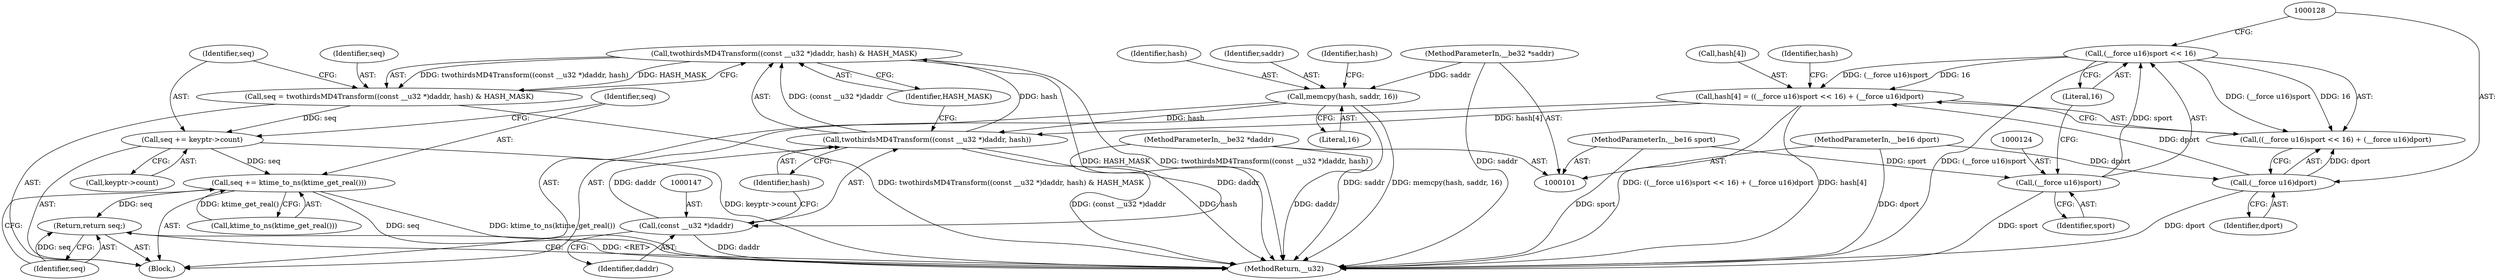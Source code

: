 digraph "1_linux_6e5714eaf77d79ae1c8b47e3e040ff5411b717ec_8@API" {
"1000144" [label="(Call,twothirdsMD4Transform((const __u32 *)daddr, hash) & HASH_MASK)"];
"1000145" [label="(Call,twothirdsMD4Transform((const __u32 *)daddr, hash))"];
"1000146" [label="(Call,(const __u32 *)daddr)"];
"1000103" [label="(MethodParameterIn,__be32 *daddr)"];
"1000113" [label="(Call,memcpy(hash, saddr, 16))"];
"1000102" [label="(MethodParameterIn,__be32 *saddr)"];
"1000117" [label="(Call,hash[4] = ((__force u16)sport << 16) + (__force u16)dport)"];
"1000122" [label="(Call,(__force u16)sport << 16)"];
"1000123" [label="(Call,(__force u16)sport)"];
"1000104" [label="(MethodParameterIn,__be16 sport)"];
"1000127" [label="(Call,(__force u16)dport)"];
"1000105" [label="(MethodParameterIn,__be16 dport)"];
"1000142" [label="(Call,seq = twothirdsMD4Transform((const __u32 *)daddr, hash) & HASH_MASK)"];
"1000151" [label="(Call,seq += keyptr->count)"];
"1000156" [label="(Call,seq += ktime_to_ns(ktime_get_real()))"];
"1000160" [label="(Return,return seq;)"];
"1000157" [label="(Identifier,seq)"];
"1000114" [label="(Identifier,hash)"];
"1000160" [label="(Return,return seq;)"];
"1000148" [label="(Identifier,daddr)"];
"1000143" [label="(Identifier,seq)"];
"1000146" [label="(Call,(const __u32 *)daddr)"];
"1000151" [label="(Call,seq += keyptr->count)"];
"1000123" [label="(Call,(__force u16)sport)"];
"1000113" [label="(Call,memcpy(hash, saddr, 16))"];
"1000125" [label="(Identifier,sport)"];
"1000117" [label="(Call,hash[4] = ((__force u16)sport << 16) + (__force u16)dport)"];
"1000104" [label="(MethodParameterIn,__be16 sport)"];
"1000133" [label="(Identifier,hash)"];
"1000145" [label="(Call,twothirdsMD4Transform((const __u32 *)daddr, hash))"];
"1000116" [label="(Literal,16)"];
"1000161" [label="(Identifier,seq)"];
"1000144" [label="(Call,twothirdsMD4Transform((const __u32 *)daddr, hash) & HASH_MASK)"];
"1000127" [label="(Call,(__force u16)dport)"];
"1000115" [label="(Identifier,saddr)"];
"1000142" [label="(Call,seq = twothirdsMD4Transform((const __u32 *)daddr, hash) & HASH_MASK)"];
"1000103" [label="(MethodParameterIn,__be32 *daddr)"];
"1000152" [label="(Identifier,seq)"];
"1000156" [label="(Call,seq += ktime_to_ns(ktime_get_real()))"];
"1000118" [label="(Call,hash[4])"];
"1000150" [label="(Identifier,HASH_MASK)"];
"1000158" [label="(Call,ktime_to_ns(ktime_get_real()))"];
"1000153" [label="(Call,keyptr->count)"];
"1000121" [label="(Call,((__force u16)sport << 16) + (__force u16)dport)"];
"1000119" [label="(Identifier,hash)"];
"1000129" [label="(Identifier,dport)"];
"1000162" [label="(MethodReturn,__u32)"];
"1000149" [label="(Identifier,hash)"];
"1000122" [label="(Call,(__force u16)sport << 16)"];
"1000126" [label="(Literal,16)"];
"1000105" [label="(MethodParameterIn,__be16 dport)"];
"1000106" [label="(Block,)"];
"1000102" [label="(MethodParameterIn,__be32 *saddr)"];
"1000144" -> "1000142"  [label="AST: "];
"1000144" -> "1000150"  [label="CFG: "];
"1000145" -> "1000144"  [label="AST: "];
"1000150" -> "1000144"  [label="AST: "];
"1000142" -> "1000144"  [label="CFG: "];
"1000144" -> "1000162"  [label="DDG: HASH_MASK"];
"1000144" -> "1000162"  [label="DDG: twothirdsMD4Transform((const __u32 *)daddr, hash)"];
"1000144" -> "1000142"  [label="DDG: twothirdsMD4Transform((const __u32 *)daddr, hash)"];
"1000144" -> "1000142"  [label="DDG: HASH_MASK"];
"1000145" -> "1000144"  [label="DDG: (const __u32 *)daddr"];
"1000145" -> "1000144"  [label="DDG: hash"];
"1000145" -> "1000149"  [label="CFG: "];
"1000146" -> "1000145"  [label="AST: "];
"1000149" -> "1000145"  [label="AST: "];
"1000150" -> "1000145"  [label="CFG: "];
"1000145" -> "1000162"  [label="DDG: (const __u32 *)daddr"];
"1000145" -> "1000162"  [label="DDG: hash"];
"1000146" -> "1000145"  [label="DDG: daddr"];
"1000113" -> "1000145"  [label="DDG: hash"];
"1000117" -> "1000145"  [label="DDG: hash[4]"];
"1000146" -> "1000148"  [label="CFG: "];
"1000147" -> "1000146"  [label="AST: "];
"1000148" -> "1000146"  [label="AST: "];
"1000149" -> "1000146"  [label="CFG: "];
"1000146" -> "1000162"  [label="DDG: daddr"];
"1000103" -> "1000146"  [label="DDG: daddr"];
"1000103" -> "1000101"  [label="AST: "];
"1000103" -> "1000162"  [label="DDG: daddr"];
"1000113" -> "1000106"  [label="AST: "];
"1000113" -> "1000116"  [label="CFG: "];
"1000114" -> "1000113"  [label="AST: "];
"1000115" -> "1000113"  [label="AST: "];
"1000116" -> "1000113"  [label="AST: "];
"1000119" -> "1000113"  [label="CFG: "];
"1000113" -> "1000162"  [label="DDG: saddr"];
"1000113" -> "1000162"  [label="DDG: memcpy(hash, saddr, 16)"];
"1000102" -> "1000113"  [label="DDG: saddr"];
"1000102" -> "1000101"  [label="AST: "];
"1000102" -> "1000162"  [label="DDG: saddr"];
"1000117" -> "1000106"  [label="AST: "];
"1000117" -> "1000121"  [label="CFG: "];
"1000118" -> "1000117"  [label="AST: "];
"1000121" -> "1000117"  [label="AST: "];
"1000133" -> "1000117"  [label="CFG: "];
"1000117" -> "1000162"  [label="DDG: hash[4]"];
"1000117" -> "1000162"  [label="DDG: ((__force u16)sport << 16) + (__force u16)dport"];
"1000122" -> "1000117"  [label="DDG: (__force u16)sport"];
"1000122" -> "1000117"  [label="DDG: 16"];
"1000127" -> "1000117"  [label="DDG: dport"];
"1000122" -> "1000121"  [label="AST: "];
"1000122" -> "1000126"  [label="CFG: "];
"1000123" -> "1000122"  [label="AST: "];
"1000126" -> "1000122"  [label="AST: "];
"1000128" -> "1000122"  [label="CFG: "];
"1000122" -> "1000162"  [label="DDG: (__force u16)sport"];
"1000122" -> "1000121"  [label="DDG: (__force u16)sport"];
"1000122" -> "1000121"  [label="DDG: 16"];
"1000123" -> "1000122"  [label="DDG: sport"];
"1000123" -> "1000125"  [label="CFG: "];
"1000124" -> "1000123"  [label="AST: "];
"1000125" -> "1000123"  [label="AST: "];
"1000126" -> "1000123"  [label="CFG: "];
"1000123" -> "1000162"  [label="DDG: sport"];
"1000104" -> "1000123"  [label="DDG: sport"];
"1000104" -> "1000101"  [label="AST: "];
"1000104" -> "1000162"  [label="DDG: sport"];
"1000127" -> "1000121"  [label="AST: "];
"1000127" -> "1000129"  [label="CFG: "];
"1000128" -> "1000127"  [label="AST: "];
"1000129" -> "1000127"  [label="AST: "];
"1000121" -> "1000127"  [label="CFG: "];
"1000127" -> "1000162"  [label="DDG: dport"];
"1000127" -> "1000121"  [label="DDG: dport"];
"1000105" -> "1000127"  [label="DDG: dport"];
"1000105" -> "1000101"  [label="AST: "];
"1000105" -> "1000162"  [label="DDG: dport"];
"1000142" -> "1000106"  [label="AST: "];
"1000143" -> "1000142"  [label="AST: "];
"1000152" -> "1000142"  [label="CFG: "];
"1000142" -> "1000162"  [label="DDG: twothirdsMD4Transform((const __u32 *)daddr, hash) & HASH_MASK"];
"1000142" -> "1000151"  [label="DDG: seq"];
"1000151" -> "1000106"  [label="AST: "];
"1000151" -> "1000153"  [label="CFG: "];
"1000152" -> "1000151"  [label="AST: "];
"1000153" -> "1000151"  [label="AST: "];
"1000157" -> "1000151"  [label="CFG: "];
"1000151" -> "1000162"  [label="DDG: keyptr->count"];
"1000151" -> "1000156"  [label="DDG: seq"];
"1000156" -> "1000106"  [label="AST: "];
"1000156" -> "1000158"  [label="CFG: "];
"1000157" -> "1000156"  [label="AST: "];
"1000158" -> "1000156"  [label="AST: "];
"1000161" -> "1000156"  [label="CFG: "];
"1000156" -> "1000162"  [label="DDG: seq"];
"1000156" -> "1000162"  [label="DDG: ktime_to_ns(ktime_get_real())"];
"1000158" -> "1000156"  [label="DDG: ktime_get_real()"];
"1000156" -> "1000160"  [label="DDG: seq"];
"1000160" -> "1000106"  [label="AST: "];
"1000160" -> "1000161"  [label="CFG: "];
"1000161" -> "1000160"  [label="AST: "];
"1000162" -> "1000160"  [label="CFG: "];
"1000160" -> "1000162"  [label="DDG: <RET>"];
"1000161" -> "1000160"  [label="DDG: seq"];
}
